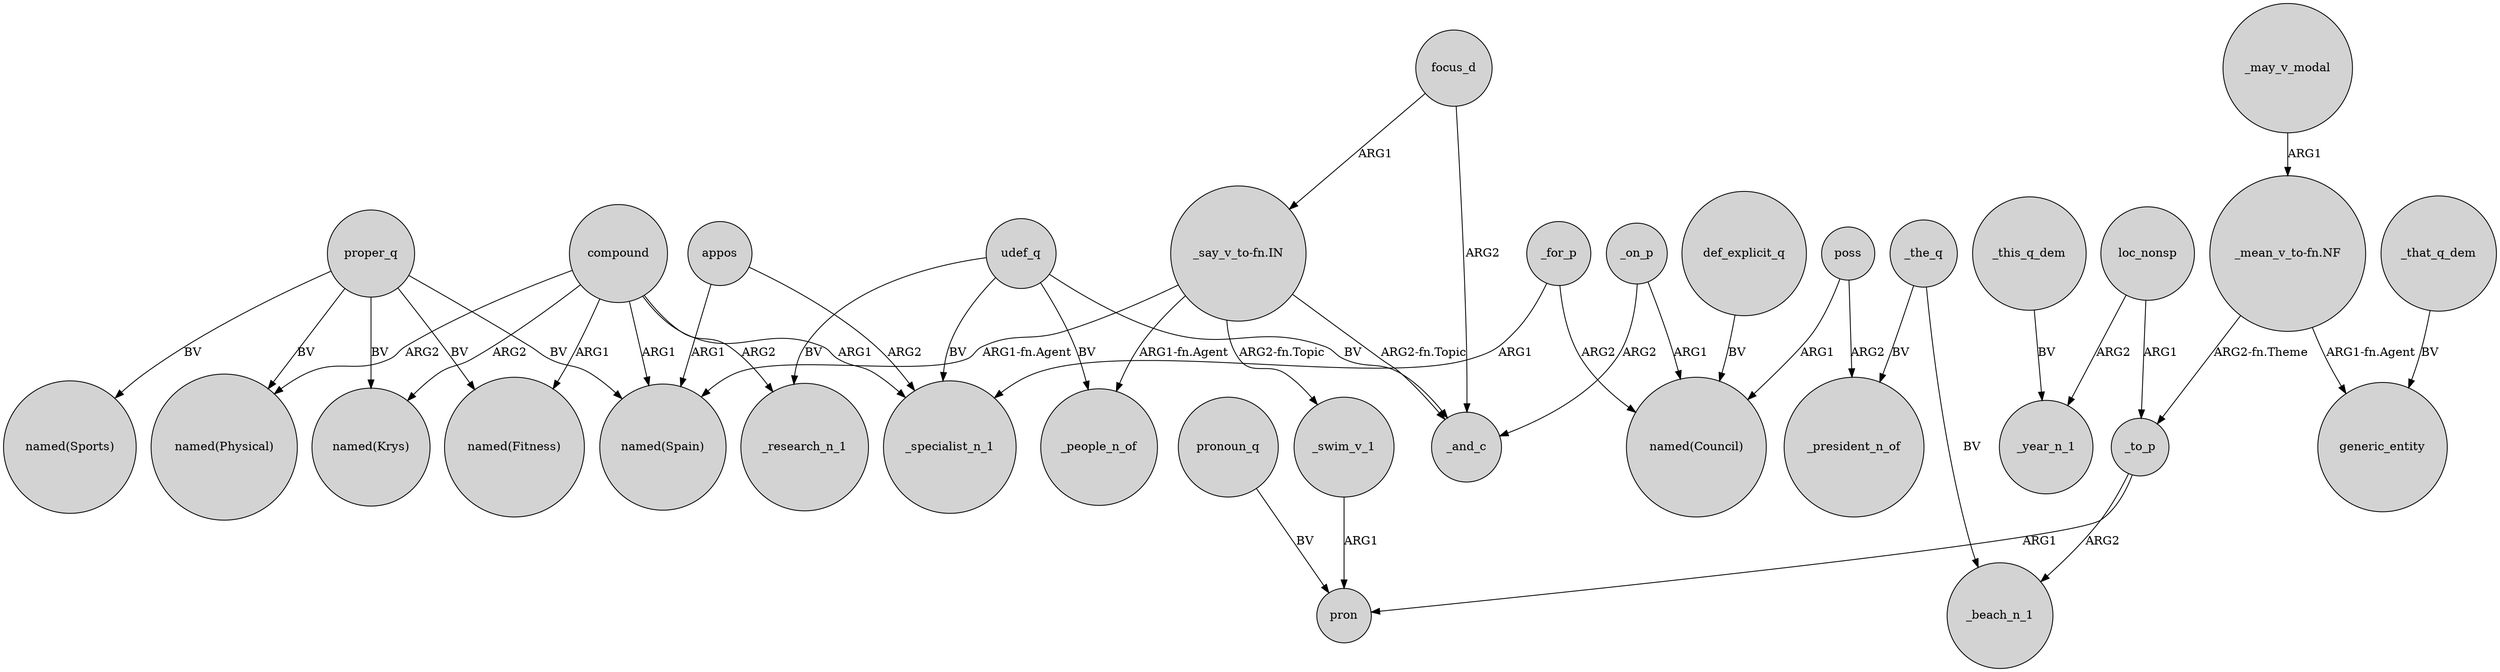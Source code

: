 digraph {
	node [shape=circle style=filled]
	udef_q -> _specialist_n_1 [label=BV]
	"_mean_v_to-fn.NF" -> generic_entity [label="ARG1-fn.Agent"]
	proper_q -> "named(Sports)" [label=BV]
	_that_q_dem -> generic_entity [label=BV]
	_to_p -> pron [label=ARG1]
	_on_p -> "named(Council)" [label=ARG1]
	compound -> _specialist_n_1 [label=ARG1]
	udef_q -> _research_n_1 [label=BV]
	_swim_v_1 -> pron [label=ARG1]
	_for_p -> "named(Council)" [label=ARG2]
	compound -> "named(Fitness)" [label=ARG1]
	proper_q -> "named(Krys)" [label=BV]
	"_say_v_to-fn.IN" -> _swim_v_1 [label="ARG2-fn.Topic"]
	appos -> "named(Spain)" [label=ARG1]
	"_mean_v_to-fn.NF" -> _to_p [label="ARG2-fn.Theme"]
	_may_v_modal -> "_mean_v_to-fn.NF" [label=ARG1]
	focus_d -> _and_c [label=ARG2]
	loc_nonsp -> _to_p [label=ARG1]
	_the_q -> _beach_n_1 [label=BV]
	pronoun_q -> pron [label=BV]
	"_say_v_to-fn.IN" -> _people_n_of [label="ARG1-fn.Agent"]
	udef_q -> _people_n_of [label=BV]
	_to_p -> _beach_n_1 [label=ARG2]
	proper_q -> "named(Fitness)" [label=BV]
	compound -> "named(Krys)" [label=ARG2]
	compound -> "named(Physical)" [label=ARG2]
	proper_q -> "named(Physical)" [label=BV]
	"_say_v_to-fn.IN" -> "named(Spain)" [label="ARG1-fn.Agent"]
	loc_nonsp -> _year_n_1 [label=ARG2]
	"_say_v_to-fn.IN" -> _and_c [label="ARG2-fn.Topic"]
	_the_q -> _president_n_of [label=BV]
	poss -> "named(Council)" [label=ARG1]
	compound -> "named(Spain)" [label=ARG1]
	_on_p -> _and_c [label=ARG2]
	appos -> _specialist_n_1 [label=ARG2]
	proper_q -> "named(Spain)" [label=BV]
	_for_p -> _specialist_n_1 [label=ARG1]
	def_explicit_q -> "named(Council)" [label=BV]
	compound -> _research_n_1 [label=ARG2]
	poss -> _president_n_of [label=ARG2]
	udef_q -> _and_c [label=BV]
	focus_d -> "_say_v_to-fn.IN" [label=ARG1]
	_this_q_dem -> _year_n_1 [label=BV]
}
